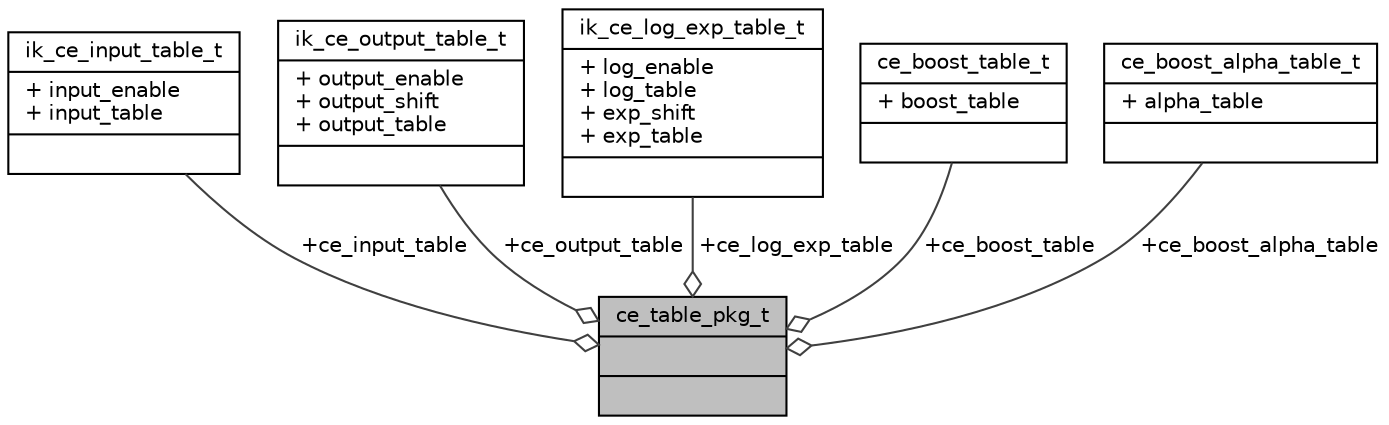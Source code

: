 digraph "ce_table_pkg_t"
{
 // INTERACTIVE_SVG=YES
 // LATEX_PDF_SIZE
  bgcolor="transparent";
  edge [fontname="Helvetica",fontsize="10",labelfontname="Helvetica",labelfontsize="10"];
  node [fontname="Helvetica",fontsize="10",shape=record];
  Node1 [label="{ce_table_pkg_t\n||}",height=0.2,width=0.4,color="black", fillcolor="grey75", style="filled", fontcolor="black",tooltip="Description of input, output and boost tables of Contrast Enhancement."];
  Node2 -> Node1 [color="grey25",fontsize="10",style="solid",label=" +ce_input_table" ,arrowhead="odiamond",fontname="Helvetica"];
  Node2 [label="{ik_ce_input_table_t\n|+ input_enable\l+ input_table\l|}",height=0.2,width=0.4,color="black",URL="$d1/d18/structik__ce__input__table__t.html",tooltip=" "];
  Node3 -> Node1 [color="grey25",fontsize="10",style="solid",label=" +ce_output_table" ,arrowhead="odiamond",fontname="Helvetica"];
  Node3 [label="{ik_ce_output_table_t\n|+ output_enable\l+ output_shift\l+ output_table\l|}",height=0.2,width=0.4,color="black",URL="$d0/df1/structik__ce__output__table__t.html",tooltip=" "];
  Node4 -> Node1 [color="grey25",fontsize="10",style="solid",label=" +ce_log_exp_table" ,arrowhead="odiamond",fontname="Helvetica"];
  Node4 [label="{ik_ce_log_exp_table_t\n|+ log_enable\l+ log_table\l+ exp_shift\l+ exp_table\l|}",height=0.2,width=0.4,color="black",URL="$d0/d89/structik__ce__log__exp__table__t.html",tooltip=" "];
  Node5 -> Node1 [color="grey25",fontsize="10",style="solid",label=" +ce_boost_table" ,arrowhead="odiamond",fontname="Helvetica"];
  Node5 [label="{ce_boost_table_t\n|+ boost_table\l|}",height=0.2,width=0.4,color="black",URL="$d2/d84/structce__boost__table__t.html",tooltip=" "];
  Node6 -> Node1 [color="grey25",fontsize="10",style="solid",label=" +ce_boost_alpha_table" ,arrowhead="odiamond",fontname="Helvetica"];
  Node6 [label="{ce_boost_alpha_table_t\n|+ alpha_table\l|}",height=0.2,width=0.4,color="black",URL="$d7/daf/structce__boost__alpha__table__t.html",tooltip=" "];
}
